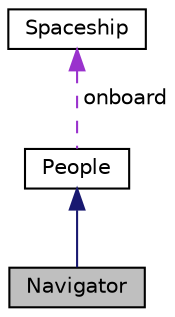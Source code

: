 digraph "Navigator"
{
  edge [fontname="Helvetica",fontsize="10",labelfontname="Helvetica",labelfontsize="10"];
  node [fontname="Helvetica",fontsize="10",shape=record];
  Node2 [label="Navigator",height=0.2,width=0.4,color="black", fillcolor="grey75", style="filled", fontcolor="black"];
  Node3 -> Node2 [dir="back",color="midnightblue",fontsize="10",style="solid",fontname="Helvetica"];
  Node3 [label="People",height=0.2,width=0.4,color="black", fillcolor="white", style="filled",URL="$classPeople.html",tooltip="People class. "];
  Node4 -> Node3 [dir="back",color="darkorchid3",fontsize="10",style="dashed",label=" onboard" ,fontname="Helvetica"];
  Node4 [label="Spaceship",height=0.2,width=0.4,color="black", fillcolor="white", style="filled",URL="$classSpaceship.html",tooltip="Spaceship class. "];
}

